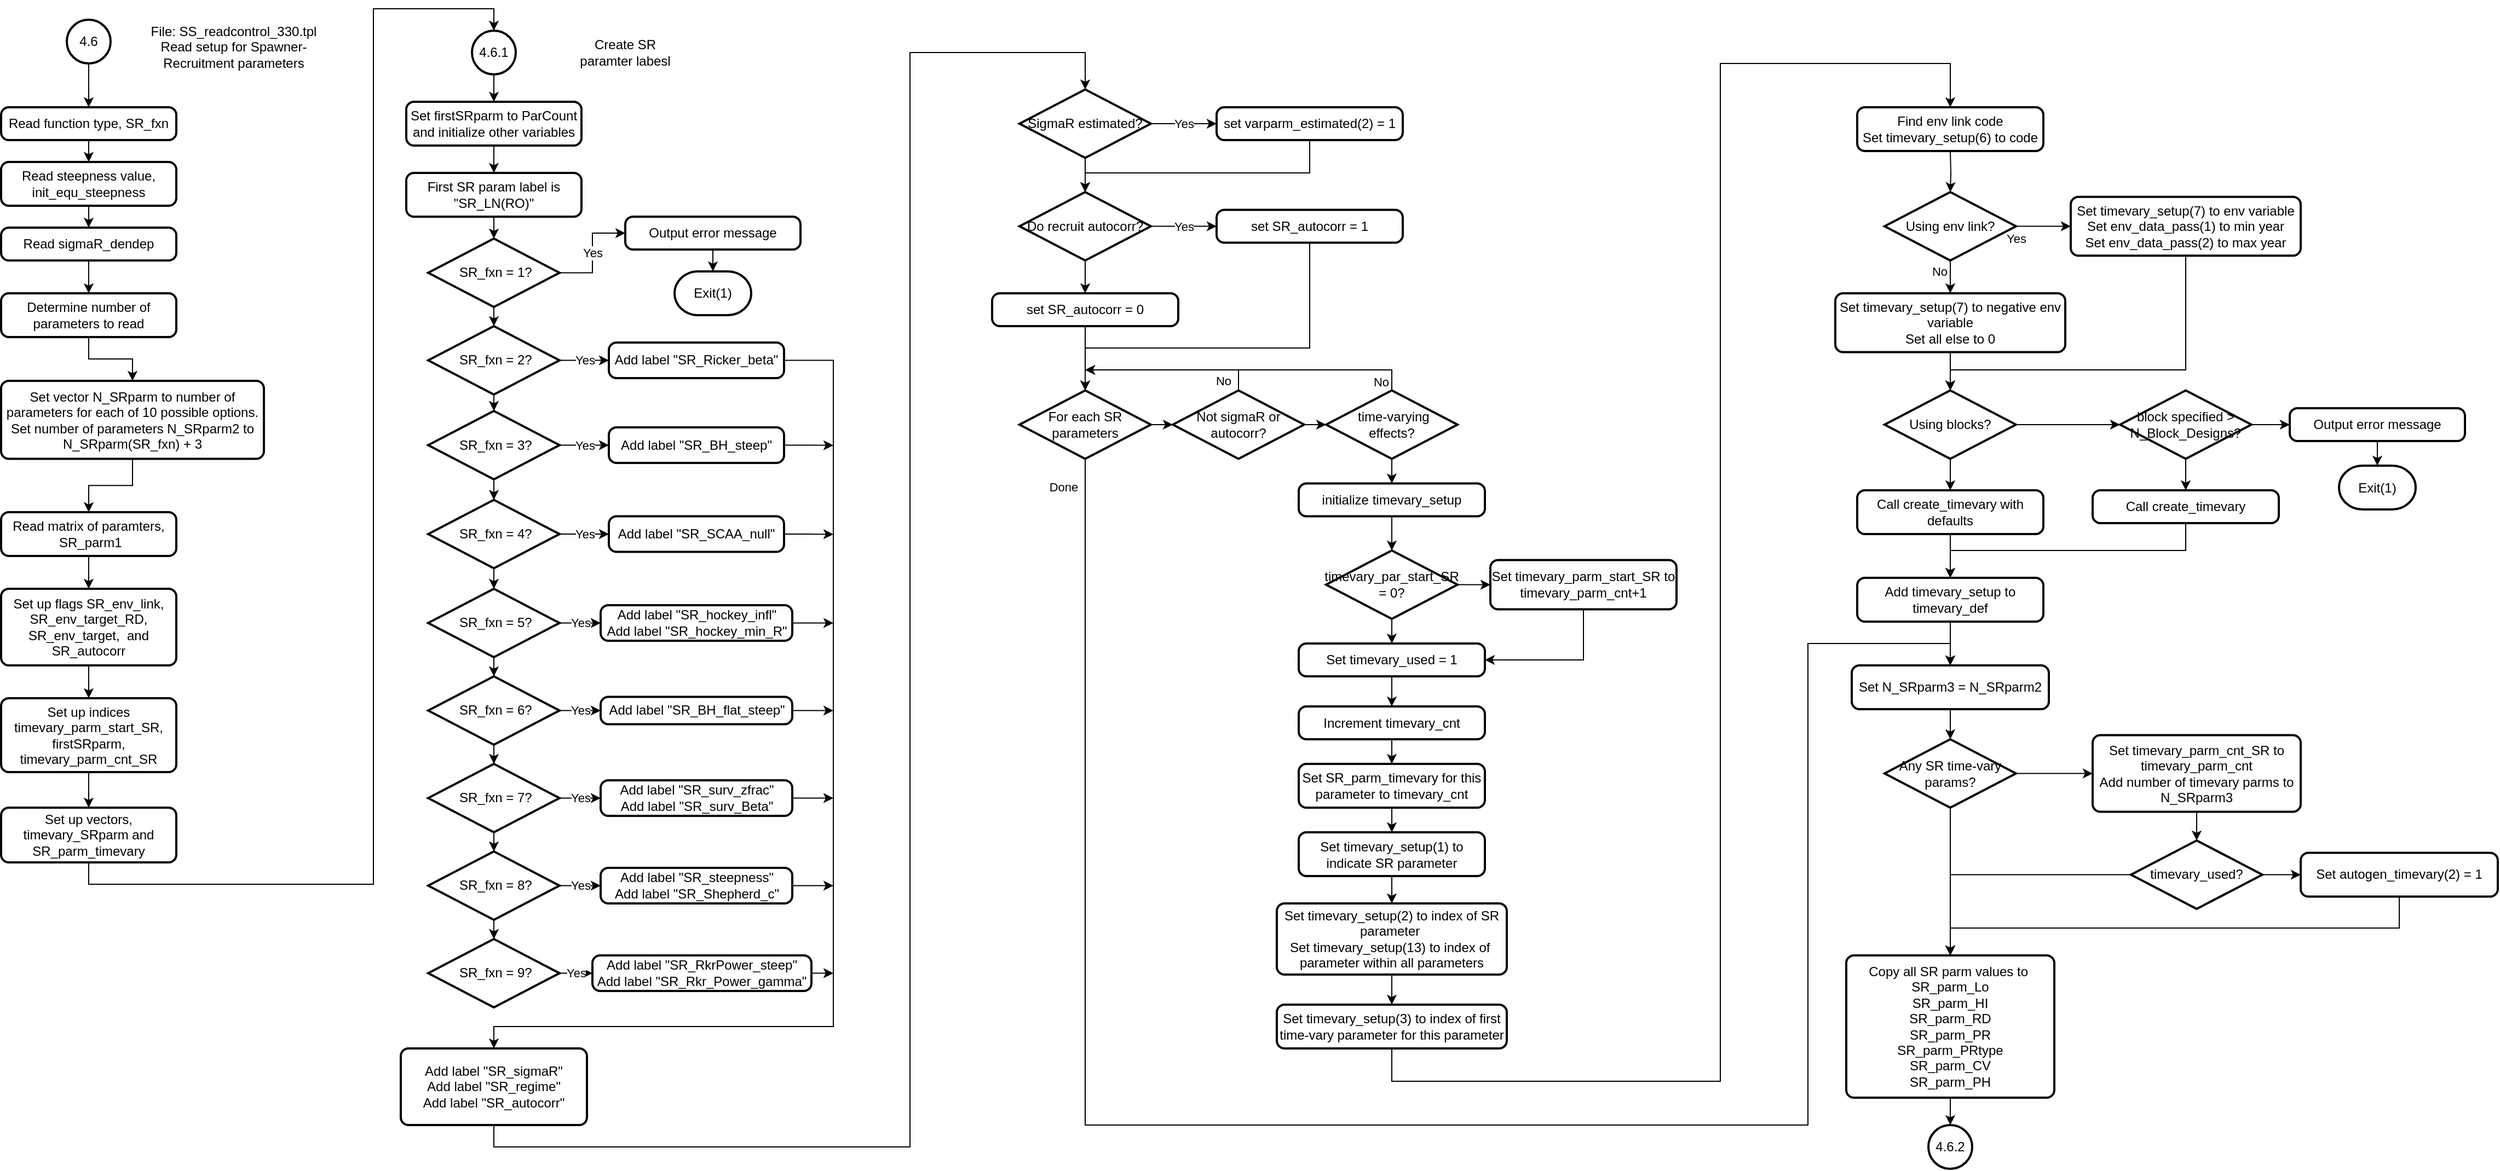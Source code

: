 <mxfile version="13.9.9" type="device"><diagram id="C5RBs43oDa-KdzZeNtuy" name="Page-1"><mxGraphModel dx="905" dy="1724" grid="1" gridSize="10" guides="1" tooltips="1" connect="1" arrows="1" fold="1" page="1" pageScale="1" pageWidth="827" pageHeight="1169" math="0" shadow="0"><root><mxCell id="WIyWlLk6GJQsqaUBKTNV-0"/><mxCell id="WIyWlLk6GJQsqaUBKTNV-1" parent="WIyWlLk6GJQsqaUBKTNV-0"/><mxCell id="gBp-8HxVzQKSiaOTa8E5-0" style="edgeStyle=orthogonalEdgeStyle;rounded=0;orthogonalLoop=1;jettySize=auto;html=1;" parent="WIyWlLk6GJQsqaUBKTNV-1" source="gBp-8HxVzQKSiaOTa8E5-1" target="MybNfHSkAghkiWJsfuUl-82" edge="1"><mxGeometry relative="1" as="geometry"><mxPoint x="130.0" y="-1006.03" as="targetPoint"/></mxGeometry></mxCell><mxCell id="gBp-8HxVzQKSiaOTa8E5-1" value="4.6" style="strokeWidth=2;html=1;shape=mxgraph.flowchart.start_2;whiteSpace=wrap;" parent="WIyWlLk6GJQsqaUBKTNV-1" vertex="1"><mxGeometry x="110" y="-1090" width="40" height="40" as="geometry"/></mxCell><mxCell id="gBp-8HxVzQKSiaOTa8E5-4" value="File: SS_readcontrol_330.tpl&lt;br&gt;Read setup for Spawner-Recruitment parameters" style="text;html=1;strokeColor=none;fillColor=none;align=center;verticalAlign=middle;whiteSpace=wrap;rounded=0;" parent="WIyWlLk6GJQsqaUBKTNV-1" vertex="1"><mxGeometry x="180" y="-1090" width="165" height="50" as="geometry"/></mxCell><mxCell id="MybNfHSkAghkiWJsfuUl-88" value="" style="edgeStyle=orthogonalEdgeStyle;rounded=0;orthogonalLoop=1;jettySize=auto;html=1;" parent="WIyWlLk6GJQsqaUBKTNV-1" source="MybNfHSkAghkiWJsfuUl-82" target="4cBs421YDKKVyJioDu9Y-0" edge="1"><mxGeometry relative="1" as="geometry"><mxPoint x="120" y="-900" as="sourcePoint"/></mxGeometry></mxCell><mxCell id="MybNfHSkAghkiWJsfuUl-82" value="Read function type, SR_fxn" style="rounded=1;whiteSpace=wrap;html=1;absoluteArcSize=1;arcSize=14;strokeWidth=2;" parent="WIyWlLk6GJQsqaUBKTNV-1" vertex="1"><mxGeometry x="50" y="-1010" width="160" height="30" as="geometry"/></mxCell><mxCell id="CK7sUNUPI6vi2wyMWe2n-16" value="" style="edgeStyle=orthogonalEdgeStyle;rounded=0;orthogonalLoop=1;jettySize=auto;html=1;" parent="WIyWlLk6GJQsqaUBKTNV-1" source="MybNfHSkAghkiWJsfuUl-90" target="CK7sUNUPI6vi2wyMWe2n-8" edge="1"><mxGeometry relative="1" as="geometry"/></mxCell><mxCell id="MybNfHSkAghkiWJsfuUl-90" value="4.6.1" style="strokeWidth=2;html=1;shape=mxgraph.flowchart.start_2;whiteSpace=wrap;" parent="WIyWlLk6GJQsqaUBKTNV-1" vertex="1"><mxGeometry x="480" y="-1080" width="40" height="40" as="geometry"/></mxCell><mxCell id="ZQnDiGOwskU78IXgf9KW-16" style="edgeStyle=orthogonalEdgeStyle;rounded=0;orthogonalLoop=1;jettySize=auto;html=1;" parent="WIyWlLk6GJQsqaUBKTNV-1" edge="1"><mxGeometry relative="1" as="geometry"><mxPoint x="280" y="-342.23" as="targetPoint"/><Array as="points"><mxPoint x="520" y="-221"/><mxPoint x="700" y="-221"/><mxPoint x="700" y="-401"/><mxPoint x="280" y="-401"/></Array></mxGeometry></mxCell><mxCell id="4cBs421YDKKVyJioDu9Y-2" style="edgeStyle=orthogonalEdgeStyle;rounded=0;orthogonalLoop=1;jettySize=auto;html=1;" parent="WIyWlLk6GJQsqaUBKTNV-1" source="4cBs421YDKKVyJioDu9Y-0" target="4cBs421YDKKVyJioDu9Y-1" edge="1"><mxGeometry relative="1" as="geometry"/></mxCell><mxCell id="4cBs421YDKKVyJioDu9Y-0" value="Read steepness value, init_equ_steepness" style="rounded=1;whiteSpace=wrap;html=1;absoluteArcSize=1;arcSize=14;strokeWidth=2;" parent="WIyWlLk6GJQsqaUBKTNV-1" vertex="1"><mxGeometry x="50" y="-960" width="160" height="40" as="geometry"/></mxCell><mxCell id="4cBs421YDKKVyJioDu9Y-6" style="edgeStyle=orthogonalEdgeStyle;rounded=0;orthogonalLoop=1;jettySize=auto;html=1;" parent="WIyWlLk6GJQsqaUBKTNV-1" source="4cBs421YDKKVyJioDu9Y-1" target="4cBs421YDKKVyJioDu9Y-3" edge="1"><mxGeometry relative="1" as="geometry"/></mxCell><mxCell id="4cBs421YDKKVyJioDu9Y-1" value="Read sigmaR_dendep" style="rounded=1;whiteSpace=wrap;html=1;absoluteArcSize=1;arcSize=14;strokeWidth=2;" parent="WIyWlLk6GJQsqaUBKTNV-1" vertex="1"><mxGeometry x="50" y="-900" width="160" height="30" as="geometry"/></mxCell><mxCell id="4cBs421YDKKVyJioDu9Y-7" style="edgeStyle=orthogonalEdgeStyle;rounded=0;orthogonalLoop=1;jettySize=auto;html=1;" parent="WIyWlLk6GJQsqaUBKTNV-1" source="4cBs421YDKKVyJioDu9Y-3" target="4cBs421YDKKVyJioDu9Y-4" edge="1"><mxGeometry relative="1" as="geometry"/></mxCell><mxCell id="4cBs421YDKKVyJioDu9Y-3" value="Determine number of parameters to read" style="rounded=1;whiteSpace=wrap;html=1;absoluteArcSize=1;arcSize=14;strokeWidth=2;" parent="WIyWlLk6GJQsqaUBKTNV-1" vertex="1"><mxGeometry x="50" y="-840" width="160" height="40" as="geometry"/></mxCell><mxCell id="CK7sUNUPI6vi2wyMWe2n-9" style="edgeStyle=orthogonalEdgeStyle;rounded=0;orthogonalLoop=1;jettySize=auto;html=1;" parent="WIyWlLk6GJQsqaUBKTNV-1" source="4cBs421YDKKVyJioDu9Y-4" target="4cBs421YDKKVyJioDu9Y-8" edge="1"><mxGeometry relative="1" as="geometry"/></mxCell><mxCell id="4cBs421YDKKVyJioDu9Y-4" value="Set vector N_SRparm to number of parameters for each of 10 possible options.&lt;br&gt;Set number of parameters N_SRparm2 to N_SRparm(SR_fxn) + 3" style="rounded=1;whiteSpace=wrap;html=1;absoluteArcSize=1;arcSize=14;strokeWidth=2;" parent="WIyWlLk6GJQsqaUBKTNV-1" vertex="1"><mxGeometry x="50" y="-760" width="240" height="71.25" as="geometry"/></mxCell><mxCell id="CK7sUNUPI6vi2wyMWe2n-5" value="" style="edgeStyle=orthogonalEdgeStyle;rounded=0;orthogonalLoop=1;jettySize=auto;html=1;" parent="WIyWlLk6GJQsqaUBKTNV-1" source="4cBs421YDKKVyJioDu9Y-8" target="CK7sUNUPI6vi2wyMWe2n-0" edge="1"><mxGeometry relative="1" as="geometry"/></mxCell><mxCell id="4cBs421YDKKVyJioDu9Y-8" value="Read&amp;nbsp;matrix of paramters,&lt;br&gt;&amp;nbsp;SR_parm1" style="rounded=1;whiteSpace=wrap;html=1;absoluteArcSize=1;arcSize=14;strokeWidth=2;" parent="WIyWlLk6GJQsqaUBKTNV-1" vertex="1"><mxGeometry x="50" y="-640" width="160" height="40" as="geometry"/></mxCell><mxCell id="CK7sUNUPI6vi2wyMWe2n-3" value="" style="edgeStyle=orthogonalEdgeStyle;rounded=0;orthogonalLoop=1;jettySize=auto;html=1;" parent="WIyWlLk6GJQsqaUBKTNV-1" source="CK7sUNUPI6vi2wyMWe2n-0" target="CK7sUNUPI6vi2wyMWe2n-1" edge="1"><mxGeometry relative="1" as="geometry"/></mxCell><mxCell id="CK7sUNUPI6vi2wyMWe2n-0" value="Set up flags SR_env_link, SR_env_target_RD, SR_env_target,&amp;nbsp; and SR_autocorr" style="rounded=1;whiteSpace=wrap;html=1;absoluteArcSize=1;arcSize=14;strokeWidth=2;" parent="WIyWlLk6GJQsqaUBKTNV-1" vertex="1"><mxGeometry x="50" y="-570" width="160" height="70" as="geometry"/></mxCell><mxCell id="CK7sUNUPI6vi2wyMWe2n-4" value="" style="edgeStyle=orthogonalEdgeStyle;rounded=0;orthogonalLoop=1;jettySize=auto;html=1;" parent="WIyWlLk6GJQsqaUBKTNV-1" source="CK7sUNUPI6vi2wyMWe2n-1" target="CK7sUNUPI6vi2wyMWe2n-2" edge="1"><mxGeometry relative="1" as="geometry"/></mxCell><mxCell id="CK7sUNUPI6vi2wyMWe2n-1" value="Set up indices timevary_parm_start_SR, firstSRparm, timevary_parm_cnt_SR&lt;br&gt;" style="rounded=1;whiteSpace=wrap;html=1;absoluteArcSize=1;arcSize=14;strokeWidth=2;" parent="WIyWlLk6GJQsqaUBKTNV-1" vertex="1"><mxGeometry x="50" y="-470" width="160" height="67.5" as="geometry"/></mxCell><mxCell id="CK7sUNUPI6vi2wyMWe2n-7" value="" style="edgeStyle=orthogonalEdgeStyle;rounded=0;orthogonalLoop=1;jettySize=auto;html=1;entryX=0.5;entryY=0;entryDx=0;entryDy=0;entryPerimeter=0;" parent="WIyWlLk6GJQsqaUBKTNV-1" source="CK7sUNUPI6vi2wyMWe2n-2" target="MybNfHSkAghkiWJsfuUl-90" edge="1"><mxGeometry relative="1" as="geometry"><Array as="points"><mxPoint x="130" y="-300"/><mxPoint x="390" y="-300"/><mxPoint x="390" y="-1100"/><mxPoint x="500" y="-1100"/></Array></mxGeometry></mxCell><mxCell id="CK7sUNUPI6vi2wyMWe2n-2" value="Set up&amp;nbsp;vectors, timevary_SRparm and SR_parm_timevary" style="rounded=1;whiteSpace=wrap;html=1;absoluteArcSize=1;arcSize=14;strokeWidth=2;" parent="WIyWlLk6GJQsqaUBKTNV-1" vertex="1"><mxGeometry x="50" y="-370" width="160" height="50" as="geometry"/></mxCell><mxCell id="CK7sUNUPI6vi2wyMWe2n-6" value="Create SR paramter labesl" style="text;html=1;strokeColor=none;fillColor=none;align=center;verticalAlign=middle;whiteSpace=wrap;rounded=0;" parent="WIyWlLk6GJQsqaUBKTNV-1" vertex="1"><mxGeometry x="570" y="-1080" width="100" height="40" as="geometry"/></mxCell><mxCell id="CK7sUNUPI6vi2wyMWe2n-17" value="" style="edgeStyle=orthogonalEdgeStyle;rounded=0;orthogonalLoop=1;jettySize=auto;html=1;" parent="WIyWlLk6GJQsqaUBKTNV-1" source="CK7sUNUPI6vi2wyMWe2n-8" target="CK7sUNUPI6vi2wyMWe2n-11" edge="1"><mxGeometry relative="1" as="geometry"/></mxCell><mxCell id="CK7sUNUPI6vi2wyMWe2n-8" value="Set firstSRparm to ParCount and initialize other variables" style="rounded=1;whiteSpace=wrap;html=1;absoluteArcSize=1;arcSize=14;strokeWidth=2;" parent="WIyWlLk6GJQsqaUBKTNV-1" vertex="1"><mxGeometry x="420" y="-1015" width="160" height="40" as="geometry"/></mxCell><mxCell id="CK7sUNUPI6vi2wyMWe2n-19" value="" style="edgeStyle=orthogonalEdgeStyle;rounded=0;orthogonalLoop=1;jettySize=auto;html=1;" parent="WIyWlLk6GJQsqaUBKTNV-1" source="CK7sUNUPI6vi2wyMWe2n-10" target="CK7sUNUPI6vi2wyMWe2n-12" edge="1"><mxGeometry relative="1" as="geometry"/></mxCell><mxCell id="CK7sUNUPI6vi2wyMWe2n-24" value="Yes" style="edgeStyle=orthogonalEdgeStyle;rounded=0;orthogonalLoop=1;jettySize=auto;html=1;" parent="WIyWlLk6GJQsqaUBKTNV-1" source="CK7sUNUPI6vi2wyMWe2n-10" target="CK7sUNUPI6vi2wyMWe2n-22" edge="1"><mxGeometry relative="1" as="geometry"/></mxCell><mxCell id="CK7sUNUPI6vi2wyMWe2n-10" value="&amp;nbsp;SR_fxn = 1?" style="strokeWidth=2;html=1;shape=mxgraph.flowchart.decision;whiteSpace=wrap;" parent="WIyWlLk6GJQsqaUBKTNV-1" vertex="1"><mxGeometry x="440" y="-890" width="120" height="62.5" as="geometry"/></mxCell><mxCell id="CK7sUNUPI6vi2wyMWe2n-18" value="" style="edgeStyle=orthogonalEdgeStyle;rounded=0;orthogonalLoop=1;jettySize=auto;html=1;" parent="WIyWlLk6GJQsqaUBKTNV-1" source="CK7sUNUPI6vi2wyMWe2n-11" target="CK7sUNUPI6vi2wyMWe2n-10" edge="1"><mxGeometry relative="1" as="geometry"><mxPoint x="500" y="-860" as="targetPoint"/></mxGeometry></mxCell><mxCell id="CK7sUNUPI6vi2wyMWe2n-11" value="First SR param label is &quot;SR_LN(RO)&quot;" style="rounded=1;whiteSpace=wrap;html=1;absoluteArcSize=1;arcSize=14;strokeWidth=2;" parent="WIyWlLk6GJQsqaUBKTNV-1" vertex="1"><mxGeometry x="420" y="-950" width="160" height="40" as="geometry"/></mxCell><mxCell id="CK7sUNUPI6vi2wyMWe2n-20" value="" style="edgeStyle=orthogonalEdgeStyle;rounded=0;orthogonalLoop=1;jettySize=auto;html=1;" parent="WIyWlLk6GJQsqaUBKTNV-1" source="CK7sUNUPI6vi2wyMWe2n-12" target="CK7sUNUPI6vi2wyMWe2n-13" edge="1"><mxGeometry relative="1" as="geometry"/></mxCell><mxCell id="CK7sUNUPI6vi2wyMWe2n-36" value="Yes" style="edgeStyle=orthogonalEdgeStyle;rounded=0;orthogonalLoop=1;jettySize=auto;html=1;" parent="WIyWlLk6GJQsqaUBKTNV-1" source="CK7sUNUPI6vi2wyMWe2n-12" target="CK7sUNUPI6vi2wyMWe2n-32" edge="1"><mxGeometry relative="1" as="geometry"/></mxCell><mxCell id="CK7sUNUPI6vi2wyMWe2n-12" value="&amp;nbsp;SR_fxn = 2?" style="strokeWidth=2;html=1;shape=mxgraph.flowchart.decision;whiteSpace=wrap;" parent="WIyWlLk6GJQsqaUBKTNV-1" vertex="1"><mxGeometry x="440" y="-810" width="120" height="62.5" as="geometry"/></mxCell><mxCell id="CK7sUNUPI6vi2wyMWe2n-37" value="Yes" style="edgeStyle=orthogonalEdgeStyle;rounded=0;orthogonalLoop=1;jettySize=auto;html=1;" parent="WIyWlLk6GJQsqaUBKTNV-1" source="CK7sUNUPI6vi2wyMWe2n-13" target="CK7sUNUPI6vi2wyMWe2n-33" edge="1"><mxGeometry relative="1" as="geometry"/></mxCell><mxCell id="CK7sUNUPI6vi2wyMWe2n-38" value="" style="edgeStyle=orthogonalEdgeStyle;rounded=0;orthogonalLoop=1;jettySize=auto;html=1;" parent="WIyWlLk6GJQsqaUBKTNV-1" source="CK7sUNUPI6vi2wyMWe2n-13" target="CK7sUNUPI6vi2wyMWe2n-25" edge="1"><mxGeometry relative="1" as="geometry"/></mxCell><mxCell id="CK7sUNUPI6vi2wyMWe2n-13" value="&amp;nbsp;SR_fxn = 3?" style="strokeWidth=2;html=1;shape=mxgraph.flowchart.decision;whiteSpace=wrap;" parent="WIyWlLk6GJQsqaUBKTNV-1" vertex="1"><mxGeometry x="440" y="-732.5" width="120" height="62.5" as="geometry"/></mxCell><mxCell id="CK7sUNUPI6vi2wyMWe2n-21" value="Exit(1)" style="strokeWidth=2;html=1;shape=mxgraph.flowchart.terminator;whiteSpace=wrap;" parent="WIyWlLk6GJQsqaUBKTNV-1" vertex="1"><mxGeometry x="665" y="-860" width="70" height="40" as="geometry"/></mxCell><mxCell id="CK7sUNUPI6vi2wyMWe2n-23" value="" style="edgeStyle=orthogonalEdgeStyle;rounded=0;orthogonalLoop=1;jettySize=auto;html=1;" parent="WIyWlLk6GJQsqaUBKTNV-1" source="CK7sUNUPI6vi2wyMWe2n-22" target="CK7sUNUPI6vi2wyMWe2n-21" edge="1"><mxGeometry relative="1" as="geometry"/></mxCell><mxCell id="CK7sUNUPI6vi2wyMWe2n-22" value="Output error message" style="rounded=1;whiteSpace=wrap;html=1;absoluteArcSize=1;arcSize=14;strokeWidth=2;" parent="WIyWlLk6GJQsqaUBKTNV-1" vertex="1"><mxGeometry x="620" y="-910" width="160" height="30" as="geometry"/></mxCell><mxCell id="CK7sUNUPI6vi2wyMWe2n-39" value="Yes" style="edgeStyle=orthogonalEdgeStyle;rounded=0;orthogonalLoop=1;jettySize=auto;html=1;" parent="WIyWlLk6GJQsqaUBKTNV-1" source="CK7sUNUPI6vi2wyMWe2n-25" target="CK7sUNUPI6vi2wyMWe2n-34" edge="1"><mxGeometry relative="1" as="geometry"/></mxCell><mxCell id="CK7sUNUPI6vi2wyMWe2n-41" value="" style="edgeStyle=orthogonalEdgeStyle;rounded=0;orthogonalLoop=1;jettySize=auto;html=1;" parent="WIyWlLk6GJQsqaUBKTNV-1" source="CK7sUNUPI6vi2wyMWe2n-25" target="CK7sUNUPI6vi2wyMWe2n-26" edge="1"><mxGeometry relative="1" as="geometry"/></mxCell><mxCell id="CK7sUNUPI6vi2wyMWe2n-25" value="&amp;nbsp;SR_fxn = 4?" style="strokeWidth=2;html=1;shape=mxgraph.flowchart.decision;whiteSpace=wrap;" parent="WIyWlLk6GJQsqaUBKTNV-1" vertex="1"><mxGeometry x="440" y="-651.25" width="120" height="62.5" as="geometry"/></mxCell><mxCell id="CK7sUNUPI6vi2wyMWe2n-40" value="Yes" style="edgeStyle=orthogonalEdgeStyle;rounded=0;orthogonalLoop=1;jettySize=auto;html=1;" parent="WIyWlLk6GJQsqaUBKTNV-1" source="CK7sUNUPI6vi2wyMWe2n-26" target="CK7sUNUPI6vi2wyMWe2n-35" edge="1"><mxGeometry relative="1" as="geometry"/></mxCell><mxCell id="CK7sUNUPI6vi2wyMWe2n-50" value="" style="edgeStyle=orthogonalEdgeStyle;rounded=0;orthogonalLoop=1;jettySize=auto;html=1;" parent="WIyWlLk6GJQsqaUBKTNV-1" source="CK7sUNUPI6vi2wyMWe2n-26" target="CK7sUNUPI6vi2wyMWe2n-27" edge="1"><mxGeometry relative="1" as="geometry"/></mxCell><mxCell id="CK7sUNUPI6vi2wyMWe2n-26" value="&amp;nbsp;SR_fxn = 5?" style="strokeWidth=2;html=1;shape=mxgraph.flowchart.decision;whiteSpace=wrap;" parent="WIyWlLk6GJQsqaUBKTNV-1" vertex="1"><mxGeometry x="440" y="-570" width="120" height="62.5" as="geometry"/></mxCell><mxCell id="CK7sUNUPI6vi2wyMWe2n-49" value="Yes" style="edgeStyle=orthogonalEdgeStyle;rounded=0;orthogonalLoop=1;jettySize=auto;html=1;" parent="WIyWlLk6GJQsqaUBKTNV-1" source="CK7sUNUPI6vi2wyMWe2n-27" target="CK7sUNUPI6vi2wyMWe2n-42" edge="1"><mxGeometry relative="1" as="geometry"/></mxCell><mxCell id="CK7sUNUPI6vi2wyMWe2n-51" value="" style="edgeStyle=orthogonalEdgeStyle;rounded=0;orthogonalLoop=1;jettySize=auto;html=1;" parent="WIyWlLk6GJQsqaUBKTNV-1" source="CK7sUNUPI6vi2wyMWe2n-27" target="CK7sUNUPI6vi2wyMWe2n-28" edge="1"><mxGeometry relative="1" as="geometry"/></mxCell><mxCell id="CK7sUNUPI6vi2wyMWe2n-27" value="&amp;nbsp;SR_fxn = 6?" style="strokeWidth=2;html=1;shape=mxgraph.flowchart.decision;whiteSpace=wrap;" parent="WIyWlLk6GJQsqaUBKTNV-1" vertex="1"><mxGeometry x="440" y="-490" width="120" height="62.5" as="geometry"/></mxCell><mxCell id="CK7sUNUPI6vi2wyMWe2n-48" value="Yes" style="edgeStyle=orthogonalEdgeStyle;rounded=0;orthogonalLoop=1;jettySize=auto;html=1;" parent="WIyWlLk6GJQsqaUBKTNV-1" source="CK7sUNUPI6vi2wyMWe2n-28" target="CK7sUNUPI6vi2wyMWe2n-43" edge="1"><mxGeometry relative="1" as="geometry"/></mxCell><mxCell id="CK7sUNUPI6vi2wyMWe2n-55" value="" style="edgeStyle=orthogonalEdgeStyle;rounded=0;orthogonalLoop=1;jettySize=auto;html=1;" parent="WIyWlLk6GJQsqaUBKTNV-1" source="CK7sUNUPI6vi2wyMWe2n-28" target="CK7sUNUPI6vi2wyMWe2n-29" edge="1"><mxGeometry relative="1" as="geometry"/></mxCell><mxCell id="CK7sUNUPI6vi2wyMWe2n-28" value="&amp;nbsp;SR_fxn = 7?" style="strokeWidth=2;html=1;shape=mxgraph.flowchart.decision;whiteSpace=wrap;" parent="WIyWlLk6GJQsqaUBKTNV-1" vertex="1"><mxGeometry x="440" y="-410" width="120" height="62.5" as="geometry"/></mxCell><mxCell id="CK7sUNUPI6vi2wyMWe2n-47" value="Yes" style="edgeStyle=orthogonalEdgeStyle;rounded=0;orthogonalLoop=1;jettySize=auto;html=1;" parent="WIyWlLk6GJQsqaUBKTNV-1" source="CK7sUNUPI6vi2wyMWe2n-29" target="CK7sUNUPI6vi2wyMWe2n-44" edge="1"><mxGeometry relative="1" as="geometry"/></mxCell><mxCell id="CK7sUNUPI6vi2wyMWe2n-54" value="" style="edgeStyle=orthogonalEdgeStyle;rounded=0;orthogonalLoop=1;jettySize=auto;html=1;" parent="WIyWlLk6GJQsqaUBKTNV-1" source="CK7sUNUPI6vi2wyMWe2n-29" target="CK7sUNUPI6vi2wyMWe2n-30" edge="1"><mxGeometry relative="1" as="geometry"/></mxCell><mxCell id="CK7sUNUPI6vi2wyMWe2n-29" value="&amp;nbsp;SR_fxn = 8?" style="strokeWidth=2;html=1;shape=mxgraph.flowchart.decision;whiteSpace=wrap;" parent="WIyWlLk6GJQsqaUBKTNV-1" vertex="1"><mxGeometry x="440" y="-330" width="120" height="62.5" as="geometry"/></mxCell><mxCell id="CK7sUNUPI6vi2wyMWe2n-46" value="Yes" style="edgeStyle=orthogonalEdgeStyle;rounded=0;orthogonalLoop=1;jettySize=auto;html=1;" parent="WIyWlLk6GJQsqaUBKTNV-1" source="CK7sUNUPI6vi2wyMWe2n-30" target="CK7sUNUPI6vi2wyMWe2n-45" edge="1"><mxGeometry relative="1" as="geometry"/></mxCell><mxCell id="CK7sUNUPI6vi2wyMWe2n-30" value="&amp;nbsp;SR_fxn = 9?" style="strokeWidth=2;html=1;shape=mxgraph.flowchart.decision;whiteSpace=wrap;" parent="WIyWlLk6GJQsqaUBKTNV-1" vertex="1"><mxGeometry x="440" y="-250" width="120" height="62.5" as="geometry"/></mxCell><mxCell id="CK7sUNUPI6vi2wyMWe2n-56" style="edgeStyle=orthogonalEdgeStyle;rounded=0;orthogonalLoop=1;jettySize=auto;html=1;" parent="WIyWlLk6GJQsqaUBKTNV-1" source="CK7sUNUPI6vi2wyMWe2n-32" target="CK7sUNUPI6vi2wyMWe2n-57" edge="1"><mxGeometry relative="1" as="geometry"><mxPoint x="800.0" y="-128.621" as="targetPoint"/><Array as="points"><mxPoint x="810" y="-779"/><mxPoint x="810" y="-170"/><mxPoint x="500" y="-170"/></Array></mxGeometry></mxCell><mxCell id="CK7sUNUPI6vi2wyMWe2n-32" value="Add label &quot;SR_Ricker_beta&quot;" style="rounded=1;whiteSpace=wrap;html=1;absoluteArcSize=1;arcSize=14;strokeWidth=2;" parent="WIyWlLk6GJQsqaUBKTNV-1" vertex="1"><mxGeometry x="605" y="-795" width="160" height="32.5" as="geometry"/></mxCell><mxCell id="CK7sUNUPI6vi2wyMWe2n-60" style="edgeStyle=orthogonalEdgeStyle;rounded=0;orthogonalLoop=1;jettySize=auto;html=1;exitX=1;exitY=0.5;exitDx=0;exitDy=0;" parent="WIyWlLk6GJQsqaUBKTNV-1" source="CK7sUNUPI6vi2wyMWe2n-33" edge="1"><mxGeometry relative="1" as="geometry"><mxPoint x="810.0" y="-701.103" as="targetPoint"/></mxGeometry></mxCell><mxCell id="CK7sUNUPI6vi2wyMWe2n-33" value="Add label &quot;SR_BH_steep&quot;" style="rounded=1;whiteSpace=wrap;html=1;absoluteArcSize=1;arcSize=14;strokeWidth=2;" parent="WIyWlLk6GJQsqaUBKTNV-1" vertex="1"><mxGeometry x="605" y="-717.5" width="160" height="32.5" as="geometry"/></mxCell><mxCell id="CK7sUNUPI6vi2wyMWe2n-61" style="edgeStyle=orthogonalEdgeStyle;rounded=0;orthogonalLoop=1;jettySize=auto;html=1;exitX=1;exitY=0.5;exitDx=0;exitDy=0;" parent="WIyWlLk6GJQsqaUBKTNV-1" source="CK7sUNUPI6vi2wyMWe2n-34" edge="1"><mxGeometry relative="1" as="geometry"><mxPoint x="810.0" y="-619.724" as="targetPoint"/></mxGeometry></mxCell><mxCell id="CK7sUNUPI6vi2wyMWe2n-34" value="Add label &quot;SR_SCAA_null&quot;" style="rounded=1;whiteSpace=wrap;html=1;absoluteArcSize=1;arcSize=14;strokeWidth=2;" parent="WIyWlLk6GJQsqaUBKTNV-1" vertex="1"><mxGeometry x="605" y="-636.25" width="160" height="32.5" as="geometry"/></mxCell><mxCell id="CK7sUNUPI6vi2wyMWe2n-62" style="edgeStyle=orthogonalEdgeStyle;rounded=0;orthogonalLoop=1;jettySize=auto;html=1;exitX=1;exitY=0.5;exitDx=0;exitDy=0;" parent="WIyWlLk6GJQsqaUBKTNV-1" source="CK7sUNUPI6vi2wyMWe2n-35" edge="1"><mxGeometry relative="1" as="geometry"><mxPoint x="810.0" y="-539.034" as="targetPoint"/></mxGeometry></mxCell><mxCell id="CK7sUNUPI6vi2wyMWe2n-35" value="Add label &quot;SR_hockey_infl&quot;&lt;br&gt;Add label &quot;SR_hockey_min_R&quot;" style="rounded=1;whiteSpace=wrap;html=1;absoluteArcSize=1;arcSize=14;strokeWidth=2;" parent="WIyWlLk6GJQsqaUBKTNV-1" vertex="1"><mxGeometry x="597.5" y="-555" width="175" height="32.5" as="geometry"/></mxCell><mxCell id="CK7sUNUPI6vi2wyMWe2n-63" style="edgeStyle=orthogonalEdgeStyle;rounded=0;orthogonalLoop=1;jettySize=auto;html=1;exitX=1;exitY=0.5;exitDx=0;exitDy=0;" parent="WIyWlLk6GJQsqaUBKTNV-1" source="CK7sUNUPI6vi2wyMWe2n-42" edge="1"><mxGeometry relative="1" as="geometry"><mxPoint x="810.0" y="-459.034" as="targetPoint"/></mxGeometry></mxCell><mxCell id="CK7sUNUPI6vi2wyMWe2n-42" value="Add label &quot;SR_BH_flat_steep&quot;" style="rounded=1;whiteSpace=wrap;html=1;absoluteArcSize=1;arcSize=14;strokeWidth=2;" parent="WIyWlLk6GJQsqaUBKTNV-1" vertex="1"><mxGeometry x="597.5" y="-471.25" width="175" height="25" as="geometry"/></mxCell><mxCell id="CK7sUNUPI6vi2wyMWe2n-59" style="edgeStyle=orthogonalEdgeStyle;rounded=0;orthogonalLoop=1;jettySize=auto;html=1;exitX=1;exitY=0.5;exitDx=0;exitDy=0;" parent="WIyWlLk6GJQsqaUBKTNV-1" source="CK7sUNUPI6vi2wyMWe2n-43" edge="1"><mxGeometry relative="1" as="geometry"><mxPoint x="810.0" y="-379.034" as="targetPoint"/></mxGeometry></mxCell><mxCell id="CK7sUNUPI6vi2wyMWe2n-43" value="Add label &quot;SR_surv_zfrac&quot;&lt;br&gt;Add label &quot;SR_surv_Beta&quot;" style="rounded=1;whiteSpace=wrap;html=1;absoluteArcSize=1;arcSize=14;strokeWidth=2;" parent="WIyWlLk6GJQsqaUBKTNV-1" vertex="1"><mxGeometry x="597.5" y="-395" width="175" height="32.5" as="geometry"/></mxCell><mxCell id="CK7sUNUPI6vi2wyMWe2n-58" style="edgeStyle=orthogonalEdgeStyle;rounded=0;orthogonalLoop=1;jettySize=auto;html=1;exitX=1;exitY=0.5;exitDx=0;exitDy=0;" parent="WIyWlLk6GJQsqaUBKTNV-1" source="CK7sUNUPI6vi2wyMWe2n-44" edge="1"><mxGeometry relative="1" as="geometry"><mxPoint x="810.0" y="-299.034" as="targetPoint"/></mxGeometry></mxCell><mxCell id="CK7sUNUPI6vi2wyMWe2n-44" value="Add label &quot;SR_steepness&quot;&lt;br&gt;Add label &quot;SR_Shepherd_c&quot;" style="rounded=1;whiteSpace=wrap;html=1;absoluteArcSize=1;arcSize=14;strokeWidth=2;" parent="WIyWlLk6GJQsqaUBKTNV-1" vertex="1"><mxGeometry x="597.5" y="-315" width="175" height="32.5" as="geometry"/></mxCell><mxCell id="CK7sUNUPI6vi2wyMWe2n-64" style="edgeStyle=orthogonalEdgeStyle;rounded=0;orthogonalLoop=1;jettySize=auto;html=1;exitX=1;exitY=0.5;exitDx=0;exitDy=0;" parent="WIyWlLk6GJQsqaUBKTNV-1" source="CK7sUNUPI6vi2wyMWe2n-45" edge="1"><mxGeometry relative="1" as="geometry"><mxPoint x="810.0" y="-219.034" as="targetPoint"/></mxGeometry></mxCell><mxCell id="CK7sUNUPI6vi2wyMWe2n-45" value="Add label &quot;SR_RkrPower_steep&quot;&lt;br&gt;Add label &quot;SR_Rkr_Power_gamma&quot;" style="rounded=1;whiteSpace=wrap;html=1;absoluteArcSize=1;arcSize=14;strokeWidth=2;" parent="WIyWlLk6GJQsqaUBKTNV-1" vertex="1"><mxGeometry x="590" y="-235" width="200" height="32.5" as="geometry"/></mxCell><mxCell id="qCKmQzCSUvgy8Qh05Rhz-10" style="edgeStyle=orthogonalEdgeStyle;rounded=0;orthogonalLoop=1;jettySize=auto;html=1;entryX=0.5;entryY=0;entryDx=0;entryDy=0;entryPerimeter=0;" edge="1" parent="WIyWlLk6GJQsqaUBKTNV-1" source="CK7sUNUPI6vi2wyMWe2n-57" target="CK7sUNUPI6vi2wyMWe2n-66"><mxGeometry relative="1" as="geometry"><mxPoint x="890" y="-750" as="targetPoint"/><Array as="points"><mxPoint x="500" y="-60"/><mxPoint x="880" y="-60"/><mxPoint x="880" y="-1060"/><mxPoint x="1040" y="-1060"/></Array></mxGeometry></mxCell><mxCell id="CK7sUNUPI6vi2wyMWe2n-57" value="Add label &quot;SR_sigmaR&quot;&lt;br&gt;Add label &quot;SR_regime&quot;&lt;br&gt;Add label &quot;SR_autocorr&quot;" style="rounded=1;whiteSpace=wrap;html=1;absoluteArcSize=1;arcSize=14;strokeWidth=2;" parent="WIyWlLk6GJQsqaUBKTNV-1" vertex="1"><mxGeometry x="415" y="-150" width="170" height="70" as="geometry"/></mxCell><mxCell id="CK7sUNUPI6vi2wyMWe2n-68" value="Yes" style="edgeStyle=orthogonalEdgeStyle;rounded=0;orthogonalLoop=1;jettySize=auto;html=1;" parent="WIyWlLk6GJQsqaUBKTNV-1" source="CK7sUNUPI6vi2wyMWe2n-66" target="CK7sUNUPI6vi2wyMWe2n-67" edge="1"><mxGeometry relative="1" as="geometry"/></mxCell><mxCell id="CK7sUNUPI6vi2wyMWe2n-74" value="" style="edgeStyle=orthogonalEdgeStyle;rounded=0;orthogonalLoop=1;jettySize=auto;html=1;" parent="WIyWlLk6GJQsqaUBKTNV-1" source="CK7sUNUPI6vi2wyMWe2n-66" target="CK7sUNUPI6vi2wyMWe2n-70" edge="1"><mxGeometry relative="1" as="geometry"/></mxCell><mxCell id="CK7sUNUPI6vi2wyMWe2n-66" value="SigmaR estimated?" style="strokeWidth=2;html=1;shape=mxgraph.flowchart.decision;whiteSpace=wrap;" parent="WIyWlLk6GJQsqaUBKTNV-1" vertex="1"><mxGeometry x="980" y="-1026.25" width="120" height="62.5" as="geometry"/></mxCell><mxCell id="CK7sUNUPI6vi2wyMWe2n-75" style="edgeStyle=orthogonalEdgeStyle;rounded=0;orthogonalLoop=1;jettySize=auto;html=1;entryX=0.5;entryY=0;entryDx=0;entryDy=0;entryPerimeter=0;" parent="WIyWlLk6GJQsqaUBKTNV-1" source="CK7sUNUPI6vi2wyMWe2n-67" target="CK7sUNUPI6vi2wyMWe2n-70" edge="1"><mxGeometry relative="1" as="geometry"><Array as="points"><mxPoint x="1245" y="-950"/><mxPoint x="1040" y="-950"/></Array></mxGeometry></mxCell><mxCell id="CK7sUNUPI6vi2wyMWe2n-67" value="set varparm_estimated(2) = 1" style="rounded=1;whiteSpace=wrap;html=1;absoluteArcSize=1;arcSize=14;strokeWidth=2;" parent="WIyWlLk6GJQsqaUBKTNV-1" vertex="1"><mxGeometry x="1160" y="-1010" width="170" height="30" as="geometry"/></mxCell><mxCell id="CK7sUNUPI6vi2wyMWe2n-69" value="Yes" style="edgeStyle=orthogonalEdgeStyle;rounded=0;orthogonalLoop=1;jettySize=auto;html=1;" parent="WIyWlLk6GJQsqaUBKTNV-1" source="CK7sUNUPI6vi2wyMWe2n-70" target="CK7sUNUPI6vi2wyMWe2n-71" edge="1"><mxGeometry relative="1" as="geometry"/></mxCell><mxCell id="CK7sUNUPI6vi2wyMWe2n-73" style="edgeStyle=orthogonalEdgeStyle;rounded=0;orthogonalLoop=1;jettySize=auto;html=1;exitX=0.5;exitY=1;exitDx=0;exitDy=0;exitPerimeter=0;entryX=0.5;entryY=0;entryDx=0;entryDy=0;" parent="WIyWlLk6GJQsqaUBKTNV-1" source="CK7sUNUPI6vi2wyMWe2n-70" target="CK7sUNUPI6vi2wyMWe2n-72" edge="1"><mxGeometry relative="1" as="geometry"/></mxCell><mxCell id="CK7sUNUPI6vi2wyMWe2n-70" value="Do recruit autocorr?" style="strokeWidth=2;html=1;shape=mxgraph.flowchart.decision;whiteSpace=wrap;" parent="WIyWlLk6GJQsqaUBKTNV-1" vertex="1"><mxGeometry x="980" y="-932.5" width="120" height="62.5" as="geometry"/></mxCell><mxCell id="CK7sUNUPI6vi2wyMWe2n-76" style="edgeStyle=orthogonalEdgeStyle;rounded=0;orthogonalLoop=1;jettySize=auto;html=1;" parent="WIyWlLk6GJQsqaUBKTNV-1" source="CK7sUNUPI6vi2wyMWe2n-71" target="CK7sUNUPI6vi2wyMWe2n-78" edge="1"><mxGeometry relative="1" as="geometry"><mxPoint x="1040" y="-762.5" as="targetPoint"/><Array as="points"><mxPoint x="1245" y="-790"/><mxPoint x="1040" y="-790"/></Array></mxGeometry></mxCell><mxCell id="CK7sUNUPI6vi2wyMWe2n-71" value="set SR_autocorr = 1" style="rounded=1;whiteSpace=wrap;html=1;absoluteArcSize=1;arcSize=14;strokeWidth=2;" parent="WIyWlLk6GJQsqaUBKTNV-1" vertex="1"><mxGeometry x="1160" y="-916.25" width="170" height="30" as="geometry"/></mxCell><mxCell id="CK7sUNUPI6vi2wyMWe2n-77" value="" style="edgeStyle=orthogonalEdgeStyle;rounded=0;orthogonalLoop=1;jettySize=auto;html=1;" parent="WIyWlLk6GJQsqaUBKTNV-1" source="CK7sUNUPI6vi2wyMWe2n-72" target="CK7sUNUPI6vi2wyMWe2n-78" edge="1"><mxGeometry relative="1" as="geometry"><mxPoint x="1040" y="-762.5" as="targetPoint"/></mxGeometry></mxCell><mxCell id="CK7sUNUPI6vi2wyMWe2n-72" value="set SR_autocorr = 0" style="rounded=1;whiteSpace=wrap;html=1;absoluteArcSize=1;arcSize=14;strokeWidth=2;" parent="WIyWlLk6GJQsqaUBKTNV-1" vertex="1"><mxGeometry x="955" y="-840" width="170" height="30" as="geometry"/></mxCell><mxCell id="CK7sUNUPI6vi2wyMWe2n-82" value="" style="edgeStyle=orthogonalEdgeStyle;rounded=0;orthogonalLoop=1;jettySize=auto;html=1;" parent="WIyWlLk6GJQsqaUBKTNV-1" source="CK7sUNUPI6vi2wyMWe2n-78" target="CK7sUNUPI6vi2wyMWe2n-80" edge="1"><mxGeometry relative="1" as="geometry"/></mxCell><mxCell id="CK7sUNUPI6vi2wyMWe2n-87" value="Done" style="edgeStyle=orthogonalEdgeStyle;rounded=0;orthogonalLoop=1;jettySize=auto;html=1;" parent="WIyWlLk6GJQsqaUBKTNV-1" source="CK7sUNUPI6vi2wyMWe2n-78" edge="1" target="qCKmQzCSUvgy8Qh05Rhz-35"><mxGeometry x="-0.972" y="-20" relative="1" as="geometry"><mxPoint x="2151" y="-100" as="targetPoint"/><mxPoint as="offset"/><Array as="points"><mxPoint x="1040" y="-80"/><mxPoint x="1700" y="-80"/><mxPoint x="1700" y="-520"/><mxPoint x="1830" y="-520"/></Array></mxGeometry></mxCell><mxCell id="CK7sUNUPI6vi2wyMWe2n-78" value="For each SR parameters" style="strokeWidth=2;html=1;shape=mxgraph.flowchart.decision;whiteSpace=wrap;" parent="WIyWlLk6GJQsqaUBKTNV-1" vertex="1"><mxGeometry x="980" y="-751.25" width="120" height="62.5" as="geometry"/></mxCell><mxCell id="CK7sUNUPI6vi2wyMWe2n-83" value="" style="edgeStyle=orthogonalEdgeStyle;rounded=0;orthogonalLoop=1;jettySize=auto;html=1;" parent="WIyWlLk6GJQsqaUBKTNV-1" source="CK7sUNUPI6vi2wyMWe2n-80" target="CK7sUNUPI6vi2wyMWe2n-81" edge="1"><mxGeometry relative="1" as="geometry"/></mxCell><mxCell id="CK7sUNUPI6vi2wyMWe2n-84" value="No" style="edgeStyle=orthogonalEdgeStyle;rounded=0;orthogonalLoop=1;jettySize=auto;html=1;" parent="WIyWlLk6GJQsqaUBKTNV-1" source="CK7sUNUPI6vi2wyMWe2n-80" edge="1"><mxGeometry x="-0.588" y="10" relative="1" as="geometry"><mxPoint x="1040" y="-770" as="targetPoint"/><Array as="points"><mxPoint x="1180" y="-770"/></Array><mxPoint as="offset"/></mxGeometry></mxCell><mxCell id="CK7sUNUPI6vi2wyMWe2n-80" value="Not sigmaR or autocorr?" style="strokeWidth=2;html=1;shape=mxgraph.flowchart.decision;whiteSpace=wrap;" parent="WIyWlLk6GJQsqaUBKTNV-1" vertex="1"><mxGeometry x="1120" y="-751.25" width="120" height="62.5" as="geometry"/></mxCell><mxCell id="CK7sUNUPI6vi2wyMWe2n-85" style="edgeStyle=orthogonalEdgeStyle;rounded=0;orthogonalLoop=1;jettySize=auto;html=1;" parent="WIyWlLk6GJQsqaUBKTNV-1" source="CK7sUNUPI6vi2wyMWe2n-81" edge="1"><mxGeometry relative="1" as="geometry"><mxPoint x="1040" y="-770" as="targetPoint"/><Array as="points"><mxPoint x="1320" y="-770"/></Array></mxGeometry></mxCell><mxCell id="CK7sUNUPI6vi2wyMWe2n-86" value="No" style="edgeLabel;html=1;align=center;verticalAlign=middle;resizable=0;points=[];" parent="CK7sUNUPI6vi2wyMWe2n-85" vertex="1" connectable="0"><mxGeometry x="-0.89" y="1" relative="1" as="geometry"><mxPoint x="-9.03" y="8.39" as="offset"/></mxGeometry></mxCell><mxCell id="qCKmQzCSUvgy8Qh05Rhz-2" value="" style="edgeStyle=orthogonalEdgeStyle;rounded=0;orthogonalLoop=1;jettySize=auto;html=1;" edge="1" parent="WIyWlLk6GJQsqaUBKTNV-1" source="CK7sUNUPI6vi2wyMWe2n-81" target="CK7sUNUPI6vi2wyMWe2n-88"><mxGeometry relative="1" as="geometry"/></mxCell><mxCell id="CK7sUNUPI6vi2wyMWe2n-81" value="&amp;nbsp;time-varying &lt;br&gt;effects?" style="strokeWidth=2;html=1;shape=mxgraph.flowchart.decision;whiteSpace=wrap;" parent="WIyWlLk6GJQsqaUBKTNV-1" vertex="1"><mxGeometry x="1260" y="-751.25" width="120" height="62.5" as="geometry"/></mxCell><mxCell id="CK7sUNUPI6vi2wyMWe2n-95" value="" style="edgeStyle=orthogonalEdgeStyle;rounded=0;orthogonalLoop=1;jettySize=auto;html=1;" parent="WIyWlLk6GJQsqaUBKTNV-1" source="CK7sUNUPI6vi2wyMWe2n-88" target="CK7sUNUPI6vi2wyMWe2n-92" edge="1"><mxGeometry relative="1" as="geometry"/></mxCell><mxCell id="CK7sUNUPI6vi2wyMWe2n-88" value="initialize timevary_setup" style="rounded=1;whiteSpace=wrap;html=1;absoluteArcSize=1;arcSize=14;strokeWidth=2;" parent="WIyWlLk6GJQsqaUBKTNV-1" vertex="1"><mxGeometry x="1235" y="-666.25" width="170" height="30" as="geometry"/></mxCell><mxCell id="CK7sUNUPI6vi2wyMWe2n-91" value="" style="edgeStyle=orthogonalEdgeStyle;rounded=0;orthogonalLoop=1;jettySize=auto;html=1;" parent="WIyWlLk6GJQsqaUBKTNV-1" source="CK7sUNUPI6vi2wyMWe2n-92" target="CK7sUNUPI6vi2wyMWe2n-93" edge="1"><mxGeometry relative="1" as="geometry"/></mxCell><mxCell id="CK7sUNUPI6vi2wyMWe2n-96" value="" style="edgeStyle=orthogonalEdgeStyle;rounded=0;orthogonalLoop=1;jettySize=auto;html=1;" parent="WIyWlLk6GJQsqaUBKTNV-1" source="CK7sUNUPI6vi2wyMWe2n-92" target="CK7sUNUPI6vi2wyMWe2n-94" edge="1"><mxGeometry relative="1" as="geometry"/></mxCell><mxCell id="CK7sUNUPI6vi2wyMWe2n-92" value="timevary_par_start_SR = 0?" style="strokeWidth=2;html=1;shape=mxgraph.flowchart.decision;whiteSpace=wrap;" parent="WIyWlLk6GJQsqaUBKTNV-1" vertex="1"><mxGeometry x="1260" y="-605" width="120" height="62.5" as="geometry"/></mxCell><mxCell id="CK7sUNUPI6vi2wyMWe2n-97" style="edgeStyle=orthogonalEdgeStyle;rounded=0;orthogonalLoop=1;jettySize=auto;html=1;entryX=1;entryY=0.5;entryDx=0;entryDy=0;" parent="WIyWlLk6GJQsqaUBKTNV-1" source="CK7sUNUPI6vi2wyMWe2n-93" target="CK7sUNUPI6vi2wyMWe2n-94" edge="1"><mxGeometry relative="1" as="geometry"><Array as="points"><mxPoint x="1495" y="-505"/></Array></mxGeometry></mxCell><mxCell id="CK7sUNUPI6vi2wyMWe2n-93" value="Set timevary_parm_start_SR to timevary_parm_cnt+1" style="rounded=1;whiteSpace=wrap;html=1;absoluteArcSize=1;arcSize=14;strokeWidth=2;" parent="WIyWlLk6GJQsqaUBKTNV-1" vertex="1"><mxGeometry x="1410" y="-596.25" width="170" height="45" as="geometry"/></mxCell><mxCell id="qCKmQzCSUvgy8Qh05Rhz-3" value="" style="edgeStyle=orthogonalEdgeStyle;rounded=0;orthogonalLoop=1;jettySize=auto;html=1;" edge="1" parent="WIyWlLk6GJQsqaUBKTNV-1" source="CK7sUNUPI6vi2wyMWe2n-94" target="CK7sUNUPI6vi2wyMWe2n-98"><mxGeometry relative="1" as="geometry"/></mxCell><mxCell id="CK7sUNUPI6vi2wyMWe2n-94" value="Set timevary_used = 1" style="rounded=1;whiteSpace=wrap;html=1;absoluteArcSize=1;arcSize=14;strokeWidth=2;" parent="WIyWlLk6GJQsqaUBKTNV-1" vertex="1"><mxGeometry x="1235" y="-520" width="170" height="30" as="geometry"/></mxCell><mxCell id="qCKmQzCSUvgy8Qh05Rhz-4" value="" style="edgeStyle=orthogonalEdgeStyle;rounded=0;orthogonalLoop=1;jettySize=auto;html=1;" edge="1" parent="WIyWlLk6GJQsqaUBKTNV-1" source="CK7sUNUPI6vi2wyMWe2n-98" target="CK7sUNUPI6vi2wyMWe2n-99"><mxGeometry relative="1" as="geometry"/></mxCell><mxCell id="CK7sUNUPI6vi2wyMWe2n-98" value="Increment timevary_cnt" style="rounded=1;whiteSpace=wrap;html=1;absoluteArcSize=1;arcSize=14;strokeWidth=2;" parent="WIyWlLk6GJQsqaUBKTNV-1" vertex="1"><mxGeometry x="1235" y="-462.5" width="170" height="30" as="geometry"/></mxCell><mxCell id="qCKmQzCSUvgy8Qh05Rhz-5" value="" style="edgeStyle=orthogonalEdgeStyle;rounded=0;orthogonalLoop=1;jettySize=auto;html=1;" edge="1" parent="WIyWlLk6GJQsqaUBKTNV-1" source="CK7sUNUPI6vi2wyMWe2n-99" target="qCKmQzCSUvgy8Qh05Rhz-0"><mxGeometry relative="1" as="geometry"/></mxCell><mxCell id="CK7sUNUPI6vi2wyMWe2n-99" value="Set SR_parm_timevary for this parameter to timevary_cnt" style="rounded=1;whiteSpace=wrap;html=1;absoluteArcSize=1;arcSize=14;strokeWidth=2;" parent="WIyWlLk6GJQsqaUBKTNV-1" vertex="1"><mxGeometry x="1235" y="-410" width="170" height="40" as="geometry"/></mxCell><mxCell id="qCKmQzCSUvgy8Qh05Rhz-6" value="" style="edgeStyle=orthogonalEdgeStyle;rounded=0;orthogonalLoop=1;jettySize=auto;html=1;" edge="1" parent="WIyWlLk6GJQsqaUBKTNV-1" source="qCKmQzCSUvgy8Qh05Rhz-0" target="qCKmQzCSUvgy8Qh05Rhz-1"><mxGeometry relative="1" as="geometry"/></mxCell><mxCell id="qCKmQzCSUvgy8Qh05Rhz-0" value="Set timevary_setup(1) to indicate SR parameter" style="rounded=1;whiteSpace=wrap;html=1;absoluteArcSize=1;arcSize=14;strokeWidth=2;" vertex="1" parent="WIyWlLk6GJQsqaUBKTNV-1"><mxGeometry x="1235" y="-347.5" width="170" height="40" as="geometry"/></mxCell><mxCell id="qCKmQzCSUvgy8Qh05Rhz-8" value="" style="edgeStyle=orthogonalEdgeStyle;rounded=0;orthogonalLoop=1;jettySize=auto;html=1;" edge="1" parent="WIyWlLk6GJQsqaUBKTNV-1" source="qCKmQzCSUvgy8Qh05Rhz-1" target="qCKmQzCSUvgy8Qh05Rhz-7"><mxGeometry relative="1" as="geometry"/></mxCell><mxCell id="qCKmQzCSUvgy8Qh05Rhz-1" value="Set timevary_setup(2) to index of SR parameter&amp;nbsp;&lt;br&gt;Set timevary_setup(13) to index of&amp;nbsp; parameter within all parameters" style="rounded=1;whiteSpace=wrap;html=1;absoluteArcSize=1;arcSize=14;strokeWidth=2;" vertex="1" parent="WIyWlLk6GJQsqaUBKTNV-1"><mxGeometry x="1215" y="-282.5" width="210" height="65" as="geometry"/></mxCell><mxCell id="qCKmQzCSUvgy8Qh05Rhz-19" style="edgeStyle=orthogonalEdgeStyle;rounded=0;orthogonalLoop=1;jettySize=auto;html=1;" edge="1" parent="WIyWlLk6GJQsqaUBKTNV-1" source="qCKmQzCSUvgy8Qh05Rhz-7"><mxGeometry relative="1" as="geometry"><mxPoint x="1830" y="-1010" as="targetPoint"/><Array as="points"><mxPoint x="1320" y="-120"/><mxPoint x="1620" y="-120"/><mxPoint x="1620" y="-1050"/><mxPoint x="1830" y="-1050"/></Array></mxGeometry></mxCell><mxCell id="qCKmQzCSUvgy8Qh05Rhz-7" value="Set timevary_setup(3) to index of first time-vary parameter for this parameter" style="rounded=1;whiteSpace=wrap;html=1;absoluteArcSize=1;arcSize=14;strokeWidth=2;" vertex="1" parent="WIyWlLk6GJQsqaUBKTNV-1"><mxGeometry x="1215" y="-190" width="210" height="40" as="geometry"/></mxCell><mxCell id="qCKmQzCSUvgy8Qh05Rhz-16" value="Yes" style="edgeStyle=orthogonalEdgeStyle;rounded=0;orthogonalLoop=1;jettySize=auto;html=1;" edge="1" parent="WIyWlLk6GJQsqaUBKTNV-1" source="qCKmQzCSUvgy8Qh05Rhz-9" target="qCKmQzCSUvgy8Qh05Rhz-13"><mxGeometry x="-1" y="-11" relative="1" as="geometry"><mxPoint as="offset"/></mxGeometry></mxCell><mxCell id="qCKmQzCSUvgy8Qh05Rhz-17" value="No" style="edgeStyle=orthogonalEdgeStyle;rounded=0;orthogonalLoop=1;jettySize=auto;html=1;" edge="1" parent="WIyWlLk6GJQsqaUBKTNV-1" source="qCKmQzCSUvgy8Qh05Rhz-9" target="qCKmQzCSUvgy8Qh05Rhz-14"><mxGeometry x="0.2" y="-10" relative="1" as="geometry"><mxPoint as="offset"/></mxGeometry></mxCell><mxCell id="qCKmQzCSUvgy8Qh05Rhz-9" value="Using env link?" style="strokeWidth=2;html=1;shape=mxgraph.flowchart.decision;whiteSpace=wrap;" vertex="1" parent="WIyWlLk6GJQsqaUBKTNV-1"><mxGeometry x="1770" y="-932.5" width="120" height="62.5" as="geometry"/></mxCell><mxCell id="qCKmQzCSUvgy8Qh05Rhz-26" value="" style="edgeStyle=orthogonalEdgeStyle;rounded=0;orthogonalLoop=1;jettySize=auto;html=1;" edge="1" parent="WIyWlLk6GJQsqaUBKTNV-1" source="qCKmQzCSUvgy8Qh05Rhz-11" target="qCKmQzCSUvgy8Qh05Rhz-21"><mxGeometry relative="1" as="geometry"/></mxCell><mxCell id="qCKmQzCSUvgy8Qh05Rhz-30" value="" style="edgeStyle=orthogonalEdgeStyle;rounded=0;orthogonalLoop=1;jettySize=auto;html=1;" edge="1" parent="WIyWlLk6GJQsqaUBKTNV-1" source="qCKmQzCSUvgy8Qh05Rhz-11" target="qCKmQzCSUvgy8Qh05Rhz-29"><mxGeometry relative="1" as="geometry"/></mxCell><mxCell id="qCKmQzCSUvgy8Qh05Rhz-11" value="Using blocks?" style="strokeWidth=2;html=1;shape=mxgraph.flowchart.decision;whiteSpace=wrap;" vertex="1" parent="WIyWlLk6GJQsqaUBKTNV-1"><mxGeometry x="1770" y="-751.25" width="120" height="62.5" as="geometry"/></mxCell><mxCell id="qCKmQzCSUvgy8Qh05Rhz-15" value="" style="edgeStyle=orthogonalEdgeStyle;rounded=0;orthogonalLoop=1;jettySize=auto;html=1;" edge="1" parent="WIyWlLk6GJQsqaUBKTNV-1" target="qCKmQzCSUvgy8Qh05Rhz-9"><mxGeometry relative="1" as="geometry"><mxPoint x="1830" y="-970" as="sourcePoint"/></mxGeometry></mxCell><mxCell id="qCKmQzCSUvgy8Qh05Rhz-20" style="edgeStyle=orthogonalEdgeStyle;rounded=0;orthogonalLoop=1;jettySize=auto;html=1;" edge="1" parent="WIyWlLk6GJQsqaUBKTNV-1" source="qCKmQzCSUvgy8Qh05Rhz-13" target="qCKmQzCSUvgy8Qh05Rhz-11"><mxGeometry relative="1" as="geometry"><Array as="points"><mxPoint x="2045" y="-770"/><mxPoint x="1830" y="-770"/></Array></mxGeometry></mxCell><mxCell id="qCKmQzCSUvgy8Qh05Rhz-13" value="Set timevary_setup(7) to env variable&lt;br&gt;Set env_data_pass(1) to min year&lt;br&gt;Set env_data_pass(2) to max year" style="rounded=1;whiteSpace=wrap;html=1;absoluteArcSize=1;arcSize=14;strokeWidth=2;" vertex="1" parent="WIyWlLk6GJQsqaUBKTNV-1"><mxGeometry x="1940" y="-928.12" width="210" height="53.75" as="geometry"/></mxCell><mxCell id="qCKmQzCSUvgy8Qh05Rhz-18" value="" style="edgeStyle=orthogonalEdgeStyle;rounded=0;orthogonalLoop=1;jettySize=auto;html=1;" edge="1" parent="WIyWlLk6GJQsqaUBKTNV-1" source="qCKmQzCSUvgy8Qh05Rhz-14" target="qCKmQzCSUvgy8Qh05Rhz-11"><mxGeometry relative="1" as="geometry"/></mxCell><mxCell id="qCKmQzCSUvgy8Qh05Rhz-14" value="Set timevary_setup(7) to negative env variable&lt;br&gt;Set all else to 0" style="rounded=1;whiteSpace=wrap;html=1;absoluteArcSize=1;arcSize=14;strokeWidth=2;" vertex="1" parent="WIyWlLk6GJQsqaUBKTNV-1"><mxGeometry x="1725" y="-840" width="210" height="53.75" as="geometry"/></mxCell><mxCell id="qCKmQzCSUvgy8Qh05Rhz-25" style="edgeStyle=orthogonalEdgeStyle;rounded=0;orthogonalLoop=1;jettySize=auto;html=1;" edge="1" parent="WIyWlLk6GJQsqaUBKTNV-1" source="qCKmQzCSUvgy8Qh05Rhz-21" target="qCKmQzCSUvgy8Qh05Rhz-24"><mxGeometry relative="1" as="geometry"/></mxCell><mxCell id="qCKmQzCSUvgy8Qh05Rhz-31" value="" style="edgeStyle=orthogonalEdgeStyle;rounded=0;orthogonalLoop=1;jettySize=auto;html=1;" edge="1" parent="WIyWlLk6GJQsqaUBKTNV-1" source="qCKmQzCSUvgy8Qh05Rhz-21" target="qCKmQzCSUvgy8Qh05Rhz-28"><mxGeometry relative="1" as="geometry"/></mxCell><mxCell id="qCKmQzCSUvgy8Qh05Rhz-21" value="block specified &amp;gt; N_Block_Designs?" style="strokeWidth=2;html=1;shape=mxgraph.flowchart.decision;whiteSpace=wrap;" vertex="1" parent="WIyWlLk6GJQsqaUBKTNV-1"><mxGeometry x="1985" y="-751.25" width="120" height="62.5" as="geometry"/></mxCell><mxCell id="qCKmQzCSUvgy8Qh05Rhz-22" value="Exit(1)" style="strokeWidth=2;html=1;shape=mxgraph.flowchart.terminator;whiteSpace=wrap;" vertex="1" parent="WIyWlLk6GJQsqaUBKTNV-1"><mxGeometry x="2185" y="-682.5" width="70" height="40" as="geometry"/></mxCell><mxCell id="qCKmQzCSUvgy8Qh05Rhz-23" value="" style="edgeStyle=orthogonalEdgeStyle;rounded=0;orthogonalLoop=1;jettySize=auto;html=1;" edge="1" source="qCKmQzCSUvgy8Qh05Rhz-24" target="qCKmQzCSUvgy8Qh05Rhz-22" parent="WIyWlLk6GJQsqaUBKTNV-1"><mxGeometry relative="1" as="geometry"/></mxCell><mxCell id="qCKmQzCSUvgy8Qh05Rhz-24" value="Output error message" style="rounded=1;whiteSpace=wrap;html=1;absoluteArcSize=1;arcSize=14;strokeWidth=2;" vertex="1" parent="WIyWlLk6GJQsqaUBKTNV-1"><mxGeometry x="2140" y="-735" width="160" height="30" as="geometry"/></mxCell><mxCell id="qCKmQzCSUvgy8Qh05Rhz-27" value="Find env link code&lt;br&gt;Set timevary_setup(6) to code" style="rounded=1;whiteSpace=wrap;html=1;absoluteArcSize=1;arcSize=14;strokeWidth=2;" vertex="1" parent="WIyWlLk6GJQsqaUBKTNV-1"><mxGeometry x="1745" y="-1010" width="170" height="40" as="geometry"/></mxCell><mxCell id="qCKmQzCSUvgy8Qh05Rhz-34" style="edgeStyle=orthogonalEdgeStyle;rounded=0;orthogonalLoop=1;jettySize=auto;html=1;exitX=0.5;exitY=1;exitDx=0;exitDy=0;entryX=0.5;entryY=0;entryDx=0;entryDy=0;" edge="1" parent="WIyWlLk6GJQsqaUBKTNV-1" source="qCKmQzCSUvgy8Qh05Rhz-28" target="qCKmQzCSUvgy8Qh05Rhz-32"><mxGeometry relative="1" as="geometry"/></mxCell><mxCell id="qCKmQzCSUvgy8Qh05Rhz-28" value="Call create_timevary" style="rounded=1;whiteSpace=wrap;html=1;absoluteArcSize=1;arcSize=14;strokeWidth=2;" vertex="1" parent="WIyWlLk6GJQsqaUBKTNV-1"><mxGeometry x="1960" y="-660" width="170" height="30" as="geometry"/></mxCell><mxCell id="qCKmQzCSUvgy8Qh05Rhz-33" value="" style="edgeStyle=orthogonalEdgeStyle;rounded=0;orthogonalLoop=1;jettySize=auto;html=1;" edge="1" parent="WIyWlLk6GJQsqaUBKTNV-1" source="qCKmQzCSUvgy8Qh05Rhz-29" target="qCKmQzCSUvgy8Qh05Rhz-32"><mxGeometry relative="1" as="geometry"/></mxCell><mxCell id="qCKmQzCSUvgy8Qh05Rhz-29" value="Call create_timevary with defaults" style="rounded=1;whiteSpace=wrap;html=1;absoluteArcSize=1;arcSize=14;strokeWidth=2;" vertex="1" parent="WIyWlLk6GJQsqaUBKTNV-1"><mxGeometry x="1745" y="-660" width="170" height="40" as="geometry"/></mxCell><mxCell id="qCKmQzCSUvgy8Qh05Rhz-36" value="" style="edgeStyle=orthogonalEdgeStyle;rounded=0;orthogonalLoop=1;jettySize=auto;html=1;" edge="1" parent="WIyWlLk6GJQsqaUBKTNV-1" source="qCKmQzCSUvgy8Qh05Rhz-32" target="qCKmQzCSUvgy8Qh05Rhz-35"><mxGeometry relative="1" as="geometry"/></mxCell><mxCell id="qCKmQzCSUvgy8Qh05Rhz-32" value="Add timevary_setup to timevary_def" style="rounded=1;whiteSpace=wrap;html=1;absoluteArcSize=1;arcSize=14;strokeWidth=2;" vertex="1" parent="WIyWlLk6GJQsqaUBKTNV-1"><mxGeometry x="1745" y="-580" width="170" height="40" as="geometry"/></mxCell><mxCell id="qCKmQzCSUvgy8Qh05Rhz-38" value="" style="edgeStyle=orthogonalEdgeStyle;rounded=0;orthogonalLoop=1;jettySize=auto;html=1;" edge="1" parent="WIyWlLk6GJQsqaUBKTNV-1" source="qCKmQzCSUvgy8Qh05Rhz-35" target="qCKmQzCSUvgy8Qh05Rhz-37"><mxGeometry relative="1" as="geometry"/></mxCell><mxCell id="qCKmQzCSUvgy8Qh05Rhz-35" value="Set N_SRparm3 = N_SRparm2" style="rounded=1;whiteSpace=wrap;html=1;absoluteArcSize=1;arcSize=14;strokeWidth=2;" vertex="1" parent="WIyWlLk6GJQsqaUBKTNV-1"><mxGeometry x="1740" y="-500" width="180" height="40" as="geometry"/></mxCell><mxCell id="qCKmQzCSUvgy8Qh05Rhz-41" value="" style="edgeStyle=orthogonalEdgeStyle;rounded=0;orthogonalLoop=1;jettySize=auto;html=1;" edge="1" parent="WIyWlLk6GJQsqaUBKTNV-1" source="qCKmQzCSUvgy8Qh05Rhz-37" target="qCKmQzCSUvgy8Qh05Rhz-39"><mxGeometry relative="1" as="geometry"/></mxCell><mxCell id="qCKmQzCSUvgy8Qh05Rhz-46" style="edgeStyle=orthogonalEdgeStyle;rounded=0;orthogonalLoop=1;jettySize=auto;html=1;exitX=0.5;exitY=1;exitDx=0;exitDy=0;exitPerimeter=0;" edge="1" parent="WIyWlLk6GJQsqaUBKTNV-1" source="qCKmQzCSUvgy8Qh05Rhz-37" target="qCKmQzCSUvgy8Qh05Rhz-45"><mxGeometry relative="1" as="geometry"/></mxCell><mxCell id="qCKmQzCSUvgy8Qh05Rhz-37" value="Any SR time-vary params?" style="strokeWidth=2;html=1;shape=mxgraph.flowchart.decision;whiteSpace=wrap;" vertex="1" parent="WIyWlLk6GJQsqaUBKTNV-1"><mxGeometry x="1770" y="-432.5" width="120" height="62.5" as="geometry"/></mxCell><mxCell id="qCKmQzCSUvgy8Qh05Rhz-42" value="" style="edgeStyle=orthogonalEdgeStyle;rounded=0;orthogonalLoop=1;jettySize=auto;html=1;" edge="1" parent="WIyWlLk6GJQsqaUBKTNV-1" source="qCKmQzCSUvgy8Qh05Rhz-39" target="qCKmQzCSUvgy8Qh05Rhz-40"><mxGeometry relative="1" as="geometry"/></mxCell><mxCell id="qCKmQzCSUvgy8Qh05Rhz-39" value="Set timevary_parm_cnt_SR to timevary_parm_cnt&lt;br&gt;Add number of timevary parms to N_SRparm3" style="rounded=1;whiteSpace=wrap;html=1;absoluteArcSize=1;arcSize=14;strokeWidth=2;" vertex="1" parent="WIyWlLk6GJQsqaUBKTNV-1"><mxGeometry x="1960" y="-436.25" width="190" height="70" as="geometry"/></mxCell><mxCell id="qCKmQzCSUvgy8Qh05Rhz-44" value="" style="edgeStyle=orthogonalEdgeStyle;rounded=0;orthogonalLoop=1;jettySize=auto;html=1;" edge="1" parent="WIyWlLk6GJQsqaUBKTNV-1" source="qCKmQzCSUvgy8Qh05Rhz-40" target="qCKmQzCSUvgy8Qh05Rhz-43"><mxGeometry relative="1" as="geometry"/></mxCell><mxCell id="qCKmQzCSUvgy8Qh05Rhz-47" style="edgeStyle=orthogonalEdgeStyle;rounded=0;orthogonalLoop=1;jettySize=auto;html=1;" edge="1" parent="WIyWlLk6GJQsqaUBKTNV-1" source="qCKmQzCSUvgy8Qh05Rhz-40" target="qCKmQzCSUvgy8Qh05Rhz-45"><mxGeometry relative="1" as="geometry"/></mxCell><mxCell id="qCKmQzCSUvgy8Qh05Rhz-40" value="timevary_used?" style="strokeWidth=2;html=1;shape=mxgraph.flowchart.decision;whiteSpace=wrap;" vertex="1" parent="WIyWlLk6GJQsqaUBKTNV-1"><mxGeometry x="1995" y="-340" width="120" height="62.5" as="geometry"/></mxCell><mxCell id="qCKmQzCSUvgy8Qh05Rhz-48" style="edgeStyle=orthogonalEdgeStyle;rounded=0;orthogonalLoop=1;jettySize=auto;html=1;entryX=0.5;entryY=0;entryDx=0;entryDy=0;" edge="1" parent="WIyWlLk6GJQsqaUBKTNV-1" source="qCKmQzCSUvgy8Qh05Rhz-43" target="qCKmQzCSUvgy8Qh05Rhz-45"><mxGeometry relative="1" as="geometry"><Array as="points"><mxPoint x="2240" y="-260"/><mxPoint x="1830" y="-260"/></Array></mxGeometry></mxCell><mxCell id="qCKmQzCSUvgy8Qh05Rhz-43" value="Set autogen_timevary(2) = 1" style="rounded=1;whiteSpace=wrap;html=1;absoluteArcSize=1;arcSize=14;strokeWidth=2;" vertex="1" parent="WIyWlLk6GJQsqaUBKTNV-1"><mxGeometry x="2150" y="-328.75" width="180" height="40" as="geometry"/></mxCell><mxCell id="qCKmQzCSUvgy8Qh05Rhz-50" value="" style="edgeStyle=orthogonalEdgeStyle;rounded=0;orthogonalLoop=1;jettySize=auto;html=1;" edge="1" parent="WIyWlLk6GJQsqaUBKTNV-1" source="qCKmQzCSUvgy8Qh05Rhz-45" target="qCKmQzCSUvgy8Qh05Rhz-49"><mxGeometry relative="1" as="geometry"/></mxCell><mxCell id="qCKmQzCSUvgy8Qh05Rhz-45" value="Copy all SR parm values to&amp;nbsp;&lt;br&gt;SR_parm_Lo&lt;br&gt;SR_parm_HI&lt;br&gt;SR_parm_RD&lt;br&gt;SR_parm_PR&lt;br&gt;SR_parm_PRtype&lt;br&gt;SR_parm_CV&lt;br&gt;SR_parm_PH" style="rounded=1;whiteSpace=wrap;html=1;absoluteArcSize=1;arcSize=14;strokeWidth=2;" vertex="1" parent="WIyWlLk6GJQsqaUBKTNV-1"><mxGeometry x="1735" y="-235" width="190" height="130" as="geometry"/></mxCell><mxCell id="qCKmQzCSUvgy8Qh05Rhz-49" value="4.6.2" style="strokeWidth=2;html=1;shape=mxgraph.flowchart.start_2;whiteSpace=wrap;" vertex="1" parent="WIyWlLk6GJQsqaUBKTNV-1"><mxGeometry x="1810" y="-80" width="40" height="40" as="geometry"/></mxCell></root></mxGraphModel></diagram></mxfile>